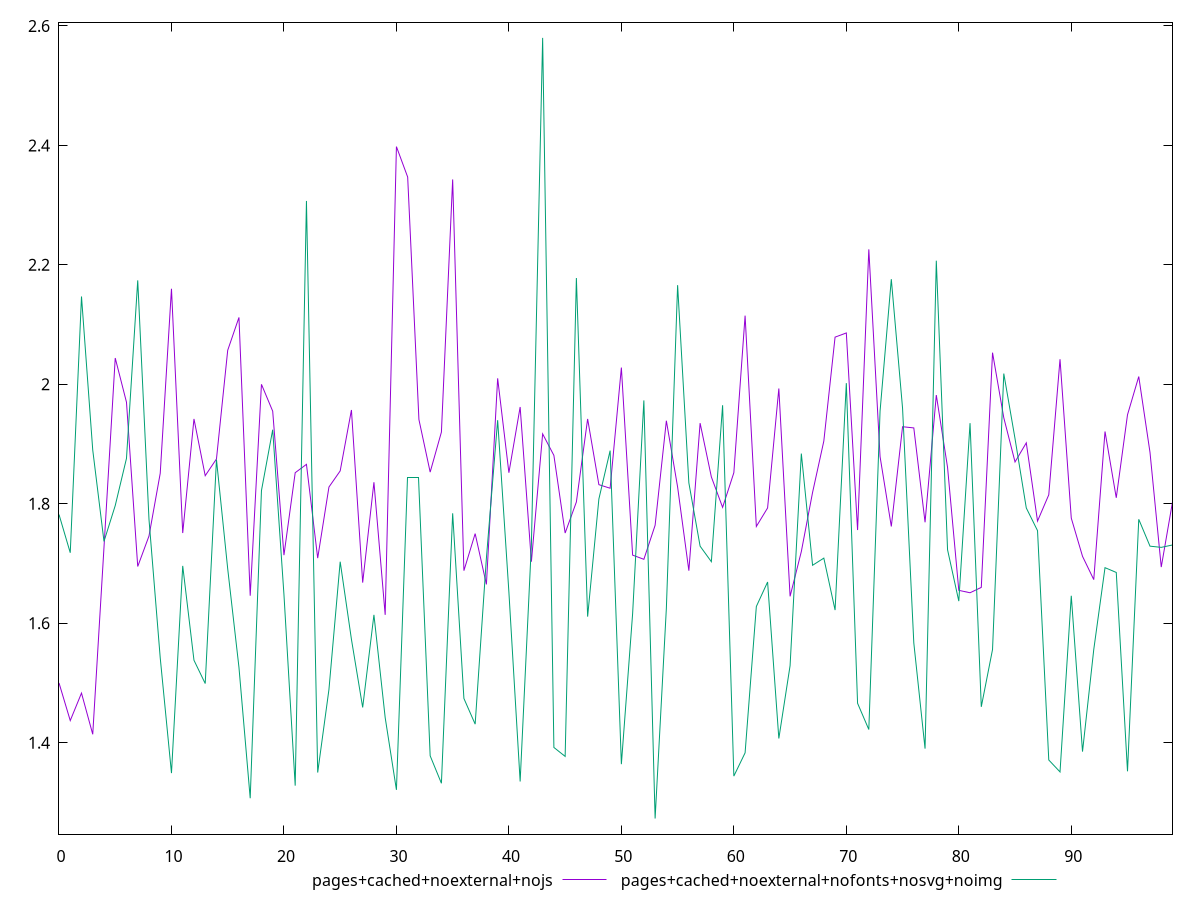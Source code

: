 reset

$pagesCachedNoexternalNojs <<EOF
0 1.5
1 1.437
2 1.4829999999999999
3 1.414
4 1.7270000000000003
5 2.044
6 1.97
7 1.6949999999999998
8 1.746
9 1.851
10 2.16
11 1.7510000000000001
12 1.9419999999999997
13 1.8469999999999998
14 1.875
15 2.057
16 2.112
17 1.646
18 2
19 1.955
20 1.714
21 1.8519999999999999
22 1.866
23 1.709
24 1.828
25 1.855
26 1.9569999999999999
27 1.6679999999999997
28 1.836
29 1.614
30 2.398
31 2.347
32 1.9410000000000003
33 1.853
34 1.9200000000000002
35 2.343
36 1.6879999999999997
37 1.7500000000000002
38 1.665
39 2.01
40 1.852
41 1.9620000000000002
42 1.703
43 1.917
44 1.8810000000000002
45 1.751
46 1.803
47 1.9419999999999997
48 1.8320000000000003
49 1.826
50 2.0279999999999996
51 1.7140000000000002
52 1.707
53 1.764
54 1.939
55 1.8280000000000003
56 1.6880000000000002
57 1.935
58 1.8449999999999998
59 1.794
60 1.852
61 2.115
62 1.762
63 1.7930000000000001
64 1.993
65 1.645
66 1.7199999999999998
67 1.8190000000000002
68 1.905
69 2.079
70 2.086
71 1.7559999999999998
72 2.226
73 1.879
74 1.7619999999999998
75 1.9289999999999998
76 1.9269999999999998
77 1.7690000000000001
78 1.9820000000000002
79 1.861
80 1.655
81 1.651
82 1.66
83 2.053
84 1.944
85 1.87
86 1.9019999999999997
87 1.7710000000000001
88 1.815
89 2.042
90 1.7760000000000002
91 1.7119999999999997
92 1.673
93 1.921
94 1.8099999999999998
95 1.9489999999999998
96 2.013
97 1.8860000000000001
98 1.694
99 1.8029999999999997
EOF

$pagesCachedNoexternalNofontsNosvgNoimg <<EOF
0 1.782
1 1.718
2 2.1470000000000002
3 1.8900000000000001
4 1.737
5 1.797
6 1.8760000000000001
7 2.174
8 1.774
9 1.542
10 1.3490000000000002
11 1.6960000000000002
12 1.5379999999999998
13 1.499
14 1.8739999999999999
15 1.6909999999999998
16 1.526
17 1.307
18 1.8219999999999998
19 1.924
20 1.6480000000000001
21 1.328
22 2.307
23 1.3499999999999999
24 1.4889999999999999
25 1.7029999999999998
26 1.573
27 1.4589999999999999
28 1.614
29 1.442
30 1.321
31 1.8439999999999999
32 1.8439999999999999
33 1.3780000000000001
34 1.332
35 1.7839999999999998
36 1.474
37 1.431
38 1.7089999999999999
39 1.94
40 1.6519999999999997
41 1.335
42 1.732
43 2.58
44 1.392
45 1.377
46 2.178
47 1.611
48 1.8079999999999998
49 1.889
50 1.3639999999999999
51 1.6159999999999999
52 1.9729999999999999
53 1.273
54 1.625
55 2.166
56 1.835
57 1.729
58 1.7029999999999998
59 1.9649999999999999
60 1.3439999999999999
61 1.383
62 1.6280000000000001
63 1.669
64 1.407
65 1.529
66 1.8840000000000001
67 1.697
68 1.7089999999999999
69 1.622
70 2.002
71 1.466
72 1.4220000000000002
73 1.955
74 2.176
75 1.9599999999999997
76 1.567
77 1.39
78 2.207
79 1.723
80 1.637
81 1.9349999999999998
82 1.46
83 1.556
84 2.018
85 1.9089999999999998
86 1.793
87 1.7550000000000003
88 1.371
89 1.351
90 1.6460000000000001
91 1.385
92 1.556
93 1.6929999999999998
94 1.6849999999999998
95 1.352
96 1.774
97 1.729
98 1.727
99 1.7309999999999999
EOF

set key outside below
set xrange [0:99]
set yrange [1.2468599999999999:2.60614]
set terminal svg size 640, 500 enhanced background rgb 'white'
set output "report_00007_2020-12-11T15:55:29.892Z/server-response-time/comparison/line/10_vs_11.svg"

plot $pagesCachedNoexternalNojs title "pages+cached+noexternal+nojs" with line, \
     $pagesCachedNoexternalNofontsNosvgNoimg title "pages+cached+noexternal+nofonts+nosvg+noimg" with line

reset
